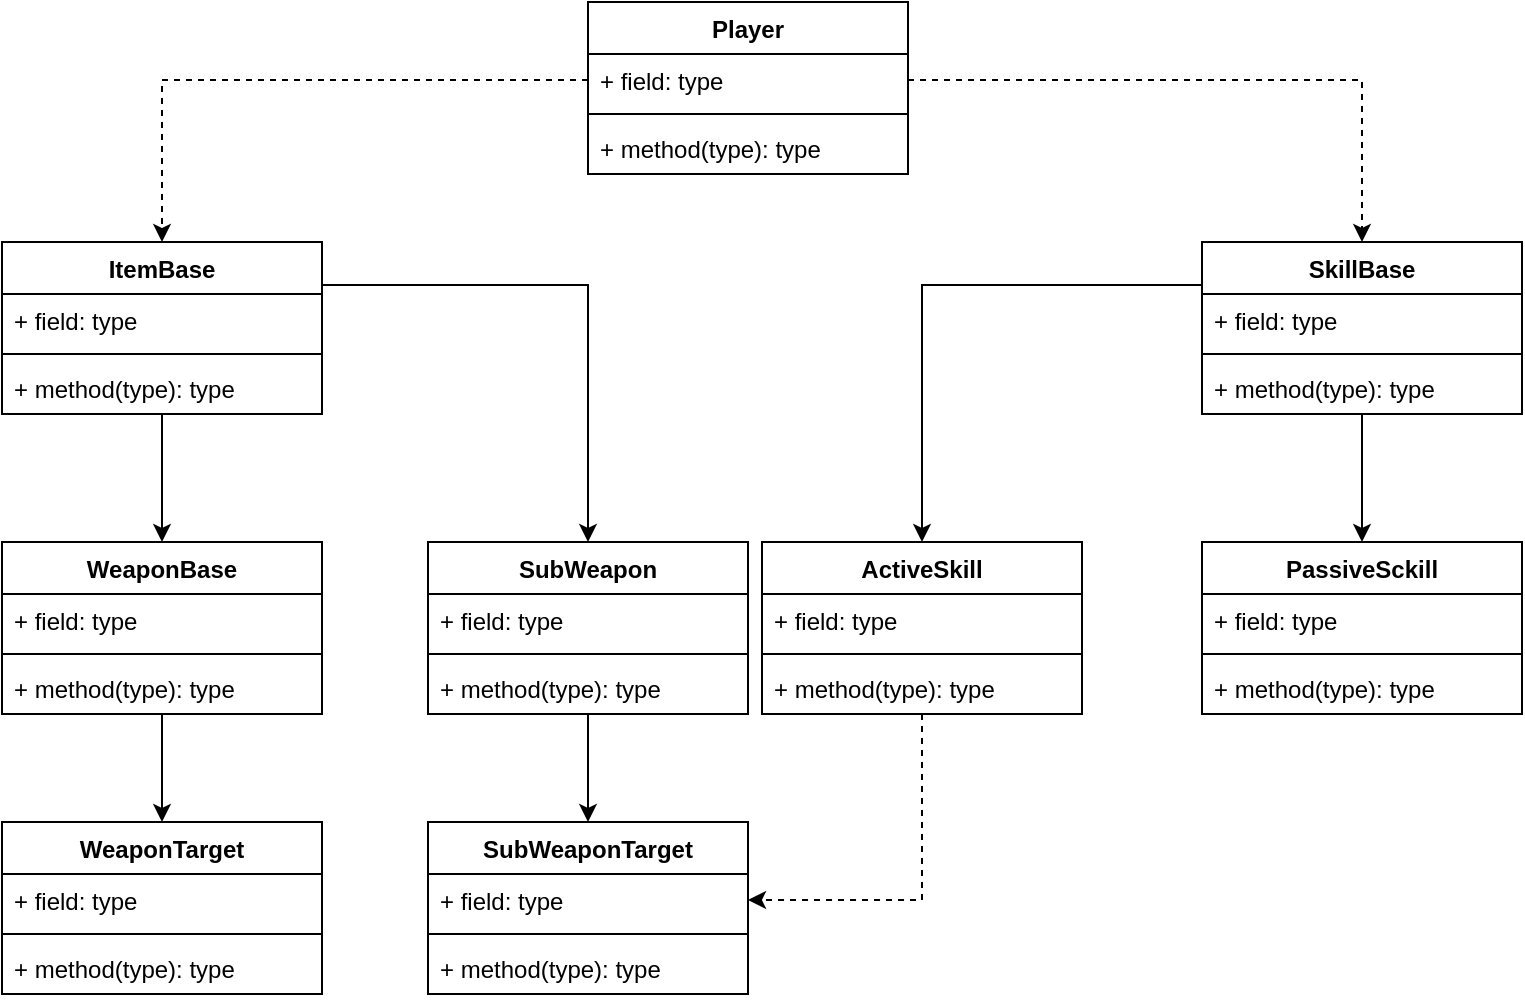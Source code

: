 <mxfile version="12.2.7" type="github" pages="1">
  <diagram id="H8IFhaGbX_Mn34hNXw0G" name="Page-1">
    <mxGraphModel dx="1024" dy="542" grid="1" gridSize="10" guides="1" tooltips="1" connect="1" arrows="1" fold="1" page="1" pageScale="1" pageWidth="827" pageHeight="1169" math="0" shadow="0">
      <root>
        <mxCell id="0"/>
        <mxCell id="1" parent="0"/>
        <mxCell id="BPaVNomMC5HJTCO8Hj3X-1" value="Player" style="swimlane;fontStyle=1;align=center;verticalAlign=top;childLayout=stackLayout;horizontal=1;startSize=26;horizontalStack=0;resizeParent=1;resizeParentMax=0;resizeLast=0;collapsible=1;marginBottom=0;" parent="1" vertex="1">
          <mxGeometry x="333" width="160" height="86" as="geometry"/>
        </mxCell>
        <mxCell id="BPaVNomMC5HJTCO8Hj3X-2" value="+ field: type" style="text;strokeColor=none;fillColor=none;align=left;verticalAlign=top;spacingLeft=4;spacingRight=4;overflow=hidden;rotatable=0;points=[[0,0.5],[1,0.5]];portConstraint=eastwest;" parent="BPaVNomMC5HJTCO8Hj3X-1" vertex="1">
          <mxGeometry y="26" width="160" height="26" as="geometry"/>
        </mxCell>
        <mxCell id="BPaVNomMC5HJTCO8Hj3X-3" value="" style="line;strokeWidth=1;fillColor=none;align=left;verticalAlign=middle;spacingTop=-1;spacingLeft=3;spacingRight=3;rotatable=0;labelPosition=right;points=[];portConstraint=eastwest;" parent="BPaVNomMC5HJTCO8Hj3X-1" vertex="1">
          <mxGeometry y="52" width="160" height="8" as="geometry"/>
        </mxCell>
        <mxCell id="BPaVNomMC5HJTCO8Hj3X-4" value="+ method(type): type" style="text;strokeColor=none;fillColor=none;align=left;verticalAlign=top;spacingLeft=4;spacingRight=4;overflow=hidden;rotatable=0;points=[[0,0.5],[1,0.5]];portConstraint=eastwest;" parent="BPaVNomMC5HJTCO8Hj3X-1" vertex="1">
          <mxGeometry y="60" width="160" height="26" as="geometry"/>
        </mxCell>
        <mxCell id="BPaVNomMC5HJTCO8Hj3X-14" style="edgeStyle=orthogonalEdgeStyle;rounded=0;orthogonalLoop=1;jettySize=auto;html=1;entryX=0.5;entryY=0;entryDx=0;entryDy=0;" parent="1" source="BPaVNomMC5HJTCO8Hj3X-5" target="BPaVNomMC5HJTCO8Hj3X-10" edge="1">
          <mxGeometry relative="1" as="geometry"/>
        </mxCell>
        <mxCell id="BPaVNomMC5HJTCO8Hj3X-5" value="WeaponBase" style="swimlane;fontStyle=1;align=center;verticalAlign=top;childLayout=stackLayout;horizontal=1;startSize=26;horizontalStack=0;resizeParent=1;resizeParentMax=0;resizeLast=0;collapsible=1;marginBottom=0;" parent="1" vertex="1">
          <mxGeometry x="40" y="270" width="160" height="86" as="geometry"/>
        </mxCell>
        <mxCell id="BPaVNomMC5HJTCO8Hj3X-6" value="+ field: type" style="text;strokeColor=none;fillColor=none;align=left;verticalAlign=top;spacingLeft=4;spacingRight=4;overflow=hidden;rotatable=0;points=[[0,0.5],[1,0.5]];portConstraint=eastwest;" parent="BPaVNomMC5HJTCO8Hj3X-5" vertex="1">
          <mxGeometry y="26" width="160" height="26" as="geometry"/>
        </mxCell>
        <mxCell id="BPaVNomMC5HJTCO8Hj3X-7" value="" style="line;strokeWidth=1;fillColor=none;align=left;verticalAlign=middle;spacingTop=-1;spacingLeft=3;spacingRight=3;rotatable=0;labelPosition=right;points=[];portConstraint=eastwest;" parent="BPaVNomMC5HJTCO8Hj3X-5" vertex="1">
          <mxGeometry y="52" width="160" height="8" as="geometry"/>
        </mxCell>
        <mxCell id="BPaVNomMC5HJTCO8Hj3X-8" value="+ method(type): type" style="text;strokeColor=none;fillColor=none;align=left;verticalAlign=top;spacingLeft=4;spacingRight=4;overflow=hidden;rotatable=0;points=[[0,0.5],[1,0.5]];portConstraint=eastwest;" parent="BPaVNomMC5HJTCO8Hj3X-5" vertex="1">
          <mxGeometry y="60" width="160" height="26" as="geometry"/>
        </mxCell>
        <mxCell id="BPaVNomMC5HJTCO8Hj3X-9" style="edgeStyle=orthogonalEdgeStyle;rounded=0;orthogonalLoop=1;jettySize=auto;html=1;exitX=0;exitY=0.5;exitDx=0;exitDy=0;entryX=0.5;entryY=0;entryDx=0;entryDy=0;dashed=1;" parent="1" source="BPaVNomMC5HJTCO8Hj3X-2" target="BPaVNomMC5HJTCO8Hj3X-15" edge="1">
          <mxGeometry relative="1" as="geometry"/>
        </mxCell>
        <mxCell id="BPaVNomMC5HJTCO8Hj3X-10" value="WeaponTarget" style="swimlane;fontStyle=1;align=center;verticalAlign=top;childLayout=stackLayout;horizontal=1;startSize=26;horizontalStack=0;resizeParent=1;resizeParentMax=0;resizeLast=0;collapsible=1;marginBottom=0;" parent="1" vertex="1">
          <mxGeometry x="40" y="410" width="160" height="86" as="geometry"/>
        </mxCell>
        <mxCell id="BPaVNomMC5HJTCO8Hj3X-11" value="+ field: type" style="text;strokeColor=none;fillColor=none;align=left;verticalAlign=top;spacingLeft=4;spacingRight=4;overflow=hidden;rotatable=0;points=[[0,0.5],[1,0.5]];portConstraint=eastwest;" parent="BPaVNomMC5HJTCO8Hj3X-10" vertex="1">
          <mxGeometry y="26" width="160" height="26" as="geometry"/>
        </mxCell>
        <mxCell id="BPaVNomMC5HJTCO8Hj3X-12" value="" style="line;strokeWidth=1;fillColor=none;align=left;verticalAlign=middle;spacingTop=-1;spacingLeft=3;spacingRight=3;rotatable=0;labelPosition=right;points=[];portConstraint=eastwest;" parent="BPaVNomMC5HJTCO8Hj3X-10" vertex="1">
          <mxGeometry y="52" width="160" height="8" as="geometry"/>
        </mxCell>
        <mxCell id="BPaVNomMC5HJTCO8Hj3X-13" value="+ method(type): type" style="text;strokeColor=none;fillColor=none;align=left;verticalAlign=top;spacingLeft=4;spacingRight=4;overflow=hidden;rotatable=0;points=[[0,0.5],[1,0.5]];portConstraint=eastwest;" parent="BPaVNomMC5HJTCO8Hj3X-10" vertex="1">
          <mxGeometry y="60" width="160" height="26" as="geometry"/>
        </mxCell>
        <mxCell id="BPaVNomMC5HJTCO8Hj3X-19" style="edgeStyle=orthogonalEdgeStyle;rounded=0;orthogonalLoop=1;jettySize=auto;html=1;entryX=0.5;entryY=0;entryDx=0;entryDy=0;" parent="1" source="BPaVNomMC5HJTCO8Hj3X-15" target="BPaVNomMC5HJTCO8Hj3X-5" edge="1">
          <mxGeometry relative="1" as="geometry"/>
        </mxCell>
        <mxCell id="BPaVNomMC5HJTCO8Hj3X-24" style="edgeStyle=orthogonalEdgeStyle;rounded=0;orthogonalLoop=1;jettySize=auto;html=1;exitX=1;exitY=0.25;exitDx=0;exitDy=0;entryX=0.5;entryY=0;entryDx=0;entryDy=0;" parent="1" source="BPaVNomMC5HJTCO8Hj3X-15" target="BPaVNomMC5HJTCO8Hj3X-20" edge="1">
          <mxGeometry relative="1" as="geometry"/>
        </mxCell>
        <mxCell id="BPaVNomMC5HJTCO8Hj3X-15" value="ItemBase" style="swimlane;fontStyle=1;align=center;verticalAlign=top;childLayout=stackLayout;horizontal=1;startSize=26;horizontalStack=0;resizeParent=1;resizeParentMax=0;resizeLast=0;collapsible=1;marginBottom=0;" parent="1" vertex="1">
          <mxGeometry x="40" y="120" width="160" height="86" as="geometry"/>
        </mxCell>
        <mxCell id="BPaVNomMC5HJTCO8Hj3X-16" value="+ field: type" style="text;strokeColor=none;fillColor=none;align=left;verticalAlign=top;spacingLeft=4;spacingRight=4;overflow=hidden;rotatable=0;points=[[0,0.5],[1,0.5]];portConstraint=eastwest;" parent="BPaVNomMC5HJTCO8Hj3X-15" vertex="1">
          <mxGeometry y="26" width="160" height="26" as="geometry"/>
        </mxCell>
        <mxCell id="BPaVNomMC5HJTCO8Hj3X-17" value="" style="line;strokeWidth=1;fillColor=none;align=left;verticalAlign=middle;spacingTop=-1;spacingLeft=3;spacingRight=3;rotatable=0;labelPosition=right;points=[];portConstraint=eastwest;" parent="BPaVNomMC5HJTCO8Hj3X-15" vertex="1">
          <mxGeometry y="52" width="160" height="8" as="geometry"/>
        </mxCell>
        <mxCell id="BPaVNomMC5HJTCO8Hj3X-18" value="+ method(type): type" style="text;strokeColor=none;fillColor=none;align=left;verticalAlign=top;spacingLeft=4;spacingRight=4;overflow=hidden;rotatable=0;points=[[0,0.5],[1,0.5]];portConstraint=eastwest;" parent="BPaVNomMC5HJTCO8Hj3X-15" vertex="1">
          <mxGeometry y="60" width="160" height="26" as="geometry"/>
        </mxCell>
        <mxCell id="BPaVNomMC5HJTCO8Hj3X-29" style="edgeStyle=orthogonalEdgeStyle;rounded=0;orthogonalLoop=1;jettySize=auto;html=1;entryX=0.5;entryY=0;entryDx=0;entryDy=0;" parent="1" source="BPaVNomMC5HJTCO8Hj3X-20" target="BPaVNomMC5HJTCO8Hj3X-25" edge="1">
          <mxGeometry relative="1" as="geometry"/>
        </mxCell>
        <mxCell id="BPaVNomMC5HJTCO8Hj3X-20" value="SubWeapon" style="swimlane;fontStyle=1;align=center;verticalAlign=top;childLayout=stackLayout;horizontal=1;startSize=26;horizontalStack=0;resizeParent=1;resizeParentMax=0;resizeLast=0;collapsible=1;marginBottom=0;" parent="1" vertex="1">
          <mxGeometry x="253" y="270" width="160" height="86" as="geometry"/>
        </mxCell>
        <mxCell id="BPaVNomMC5HJTCO8Hj3X-21" value="+ field: type" style="text;strokeColor=none;fillColor=none;align=left;verticalAlign=top;spacingLeft=4;spacingRight=4;overflow=hidden;rotatable=0;points=[[0,0.5],[1,0.5]];portConstraint=eastwest;" parent="BPaVNomMC5HJTCO8Hj3X-20" vertex="1">
          <mxGeometry y="26" width="160" height="26" as="geometry"/>
        </mxCell>
        <mxCell id="BPaVNomMC5HJTCO8Hj3X-22" value="" style="line;strokeWidth=1;fillColor=none;align=left;verticalAlign=middle;spacingTop=-1;spacingLeft=3;spacingRight=3;rotatable=0;labelPosition=right;points=[];portConstraint=eastwest;" parent="BPaVNomMC5HJTCO8Hj3X-20" vertex="1">
          <mxGeometry y="52" width="160" height="8" as="geometry"/>
        </mxCell>
        <mxCell id="BPaVNomMC5HJTCO8Hj3X-23" value="+ method(type): type" style="text;strokeColor=none;fillColor=none;align=left;verticalAlign=top;spacingLeft=4;spacingRight=4;overflow=hidden;rotatable=0;points=[[0,0.5],[1,0.5]];portConstraint=eastwest;" parent="BPaVNomMC5HJTCO8Hj3X-20" vertex="1">
          <mxGeometry y="60" width="160" height="26" as="geometry"/>
        </mxCell>
        <mxCell id="BPaVNomMC5HJTCO8Hj3X-25" value="SubWeaponTarget" style="swimlane;fontStyle=1;align=center;verticalAlign=top;childLayout=stackLayout;horizontal=1;startSize=26;horizontalStack=0;resizeParent=1;resizeParentMax=0;resizeLast=0;collapsible=1;marginBottom=0;" parent="1" vertex="1">
          <mxGeometry x="253" y="410" width="160" height="86" as="geometry"/>
        </mxCell>
        <mxCell id="BPaVNomMC5HJTCO8Hj3X-26" value="+ field: type" style="text;strokeColor=none;fillColor=none;align=left;verticalAlign=top;spacingLeft=4;spacingRight=4;overflow=hidden;rotatable=0;points=[[0,0.5],[1,0.5]];portConstraint=eastwest;" parent="BPaVNomMC5HJTCO8Hj3X-25" vertex="1">
          <mxGeometry y="26" width="160" height="26" as="geometry"/>
        </mxCell>
        <mxCell id="BPaVNomMC5HJTCO8Hj3X-27" value="" style="line;strokeWidth=1;fillColor=none;align=left;verticalAlign=middle;spacingTop=-1;spacingLeft=3;spacingRight=3;rotatable=0;labelPosition=right;points=[];portConstraint=eastwest;" parent="BPaVNomMC5HJTCO8Hj3X-25" vertex="1">
          <mxGeometry y="52" width="160" height="8" as="geometry"/>
        </mxCell>
        <mxCell id="BPaVNomMC5HJTCO8Hj3X-28" value="+ method(type): type" style="text;strokeColor=none;fillColor=none;align=left;verticalAlign=top;spacingLeft=4;spacingRight=4;overflow=hidden;rotatable=0;points=[[0,0.5],[1,0.5]];portConstraint=eastwest;" parent="BPaVNomMC5HJTCO8Hj3X-25" vertex="1">
          <mxGeometry y="60" width="160" height="26" as="geometry"/>
        </mxCell>
        <mxCell id="WpQg5ETB5lan9R3oBPe6-10" style="edgeStyle=orthogonalEdgeStyle;rounded=0;orthogonalLoop=1;jettySize=auto;html=1;exitX=0;exitY=0.25;exitDx=0;exitDy=0;entryX=0.5;entryY=0;entryDx=0;entryDy=0;" edge="1" parent="1" source="WpQg5ETB5lan9R3oBPe6-1" target="WpQg5ETB5lan9R3oBPe6-6">
          <mxGeometry relative="1" as="geometry"/>
        </mxCell>
        <mxCell id="WpQg5ETB5lan9R3oBPe6-15" style="edgeStyle=orthogonalEdgeStyle;rounded=0;orthogonalLoop=1;jettySize=auto;html=1;entryX=0.5;entryY=0;entryDx=0;entryDy=0;" edge="1" parent="1" source="WpQg5ETB5lan9R3oBPe6-1" target="WpQg5ETB5lan9R3oBPe6-11">
          <mxGeometry relative="1" as="geometry"/>
        </mxCell>
        <mxCell id="WpQg5ETB5lan9R3oBPe6-1" value="SkillBase" style="swimlane;fontStyle=1;align=center;verticalAlign=top;childLayout=stackLayout;horizontal=1;startSize=26;horizontalStack=0;resizeParent=1;resizeParentMax=0;resizeLast=0;collapsible=1;marginBottom=0;" vertex="1" parent="1">
          <mxGeometry x="640" y="120" width="160" height="86" as="geometry"/>
        </mxCell>
        <mxCell id="WpQg5ETB5lan9R3oBPe6-2" value="+ field: type" style="text;strokeColor=none;fillColor=none;align=left;verticalAlign=top;spacingLeft=4;spacingRight=4;overflow=hidden;rotatable=0;points=[[0,0.5],[1,0.5]];portConstraint=eastwest;" vertex="1" parent="WpQg5ETB5lan9R3oBPe6-1">
          <mxGeometry y="26" width="160" height="26" as="geometry"/>
        </mxCell>
        <mxCell id="WpQg5ETB5lan9R3oBPe6-3" value="" style="line;strokeWidth=1;fillColor=none;align=left;verticalAlign=middle;spacingTop=-1;spacingLeft=3;spacingRight=3;rotatable=0;labelPosition=right;points=[];portConstraint=eastwest;" vertex="1" parent="WpQg5ETB5lan9R3oBPe6-1">
          <mxGeometry y="52" width="160" height="8" as="geometry"/>
        </mxCell>
        <mxCell id="WpQg5ETB5lan9R3oBPe6-4" value="+ method(type): type" style="text;strokeColor=none;fillColor=none;align=left;verticalAlign=top;spacingLeft=4;spacingRight=4;overflow=hidden;rotatable=0;points=[[0,0.5],[1,0.5]];portConstraint=eastwest;" vertex="1" parent="WpQg5ETB5lan9R3oBPe6-1">
          <mxGeometry y="60" width="160" height="26" as="geometry"/>
        </mxCell>
        <mxCell id="WpQg5ETB5lan9R3oBPe6-5" style="edgeStyle=orthogonalEdgeStyle;rounded=0;orthogonalLoop=1;jettySize=auto;html=1;exitX=1;exitY=0.5;exitDx=0;exitDy=0;entryX=0.5;entryY=0;entryDx=0;entryDy=0;dashed=1;" edge="1" parent="1" source="BPaVNomMC5HJTCO8Hj3X-2" target="WpQg5ETB5lan9R3oBPe6-1">
          <mxGeometry relative="1" as="geometry"/>
        </mxCell>
        <mxCell id="WpQg5ETB5lan9R3oBPe6-16" style="edgeStyle=orthogonalEdgeStyle;rounded=0;orthogonalLoop=1;jettySize=auto;html=1;entryX=1;entryY=0.5;entryDx=0;entryDy=0;dashed=1;" edge="1" parent="1" source="WpQg5ETB5lan9R3oBPe6-6" target="BPaVNomMC5HJTCO8Hj3X-26">
          <mxGeometry relative="1" as="geometry"/>
        </mxCell>
        <mxCell id="WpQg5ETB5lan9R3oBPe6-6" value="ActiveSkill" style="swimlane;fontStyle=1;align=center;verticalAlign=top;childLayout=stackLayout;horizontal=1;startSize=26;horizontalStack=0;resizeParent=1;resizeParentMax=0;resizeLast=0;collapsible=1;marginBottom=0;" vertex="1" parent="1">
          <mxGeometry x="420" y="270" width="160" height="86" as="geometry"/>
        </mxCell>
        <mxCell id="WpQg5ETB5lan9R3oBPe6-7" value="+ field: type" style="text;strokeColor=none;fillColor=none;align=left;verticalAlign=top;spacingLeft=4;spacingRight=4;overflow=hidden;rotatable=0;points=[[0,0.5],[1,0.5]];portConstraint=eastwest;" vertex="1" parent="WpQg5ETB5lan9R3oBPe6-6">
          <mxGeometry y="26" width="160" height="26" as="geometry"/>
        </mxCell>
        <mxCell id="WpQg5ETB5lan9R3oBPe6-8" value="" style="line;strokeWidth=1;fillColor=none;align=left;verticalAlign=middle;spacingTop=-1;spacingLeft=3;spacingRight=3;rotatable=0;labelPosition=right;points=[];portConstraint=eastwest;" vertex="1" parent="WpQg5ETB5lan9R3oBPe6-6">
          <mxGeometry y="52" width="160" height="8" as="geometry"/>
        </mxCell>
        <mxCell id="WpQg5ETB5lan9R3oBPe6-9" value="+ method(type): type" style="text;strokeColor=none;fillColor=none;align=left;verticalAlign=top;spacingLeft=4;spacingRight=4;overflow=hidden;rotatable=0;points=[[0,0.5],[1,0.5]];portConstraint=eastwest;" vertex="1" parent="WpQg5ETB5lan9R3oBPe6-6">
          <mxGeometry y="60" width="160" height="26" as="geometry"/>
        </mxCell>
        <mxCell id="WpQg5ETB5lan9R3oBPe6-11" value="PassiveSckill" style="swimlane;fontStyle=1;align=center;verticalAlign=top;childLayout=stackLayout;horizontal=1;startSize=26;horizontalStack=0;resizeParent=1;resizeParentMax=0;resizeLast=0;collapsible=1;marginBottom=0;" vertex="1" parent="1">
          <mxGeometry x="640" y="270" width="160" height="86" as="geometry"/>
        </mxCell>
        <mxCell id="WpQg5ETB5lan9R3oBPe6-12" value="+ field: type" style="text;strokeColor=none;fillColor=none;align=left;verticalAlign=top;spacingLeft=4;spacingRight=4;overflow=hidden;rotatable=0;points=[[0,0.5],[1,0.5]];portConstraint=eastwest;" vertex="1" parent="WpQg5ETB5lan9R3oBPe6-11">
          <mxGeometry y="26" width="160" height="26" as="geometry"/>
        </mxCell>
        <mxCell id="WpQg5ETB5lan9R3oBPe6-13" value="" style="line;strokeWidth=1;fillColor=none;align=left;verticalAlign=middle;spacingTop=-1;spacingLeft=3;spacingRight=3;rotatable=0;labelPosition=right;points=[];portConstraint=eastwest;" vertex="1" parent="WpQg5ETB5lan9R3oBPe6-11">
          <mxGeometry y="52" width="160" height="8" as="geometry"/>
        </mxCell>
        <mxCell id="WpQg5ETB5lan9R3oBPe6-14" value="+ method(type): type" style="text;strokeColor=none;fillColor=none;align=left;verticalAlign=top;spacingLeft=4;spacingRight=4;overflow=hidden;rotatable=0;points=[[0,0.5],[1,0.5]];portConstraint=eastwest;" vertex="1" parent="WpQg5ETB5lan9R3oBPe6-11">
          <mxGeometry y="60" width="160" height="26" as="geometry"/>
        </mxCell>
      </root>
    </mxGraphModel>
  </diagram>
</mxfile>
